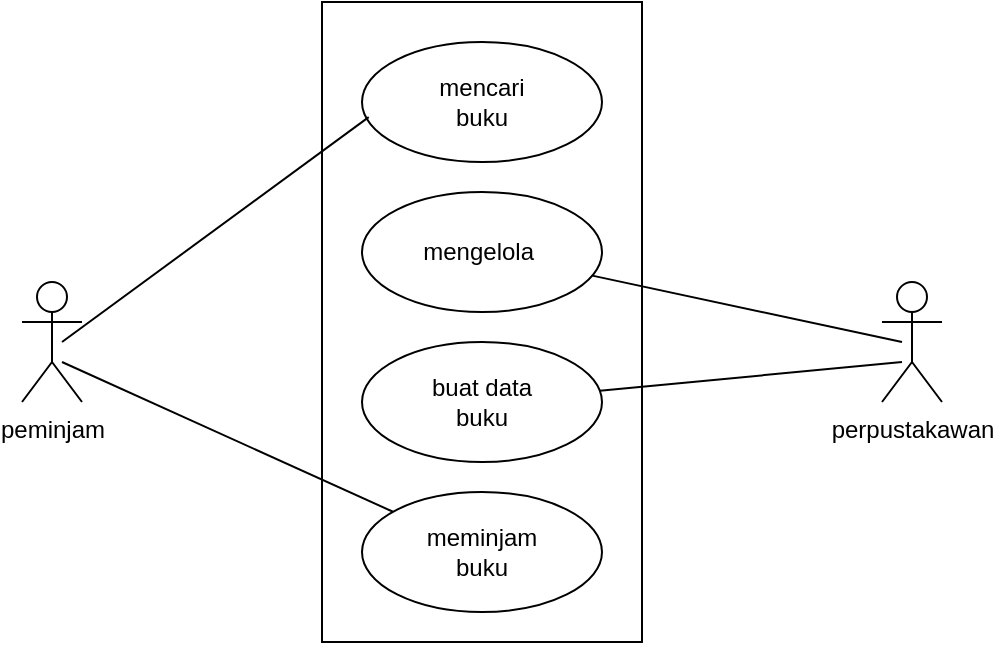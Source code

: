 <mxfile version="22.0.4" type="github">
  <diagram name="Page-1" id="dPCbYuaWuhlfTNjLfLHo">
    <mxGraphModel dx="607" dy="330" grid="1" gridSize="10" guides="1" tooltips="1" connect="1" arrows="1" fold="1" page="1" pageScale="1" pageWidth="850" pageHeight="1100" math="0" shadow="0">
      <root>
        <mxCell id="0" />
        <mxCell id="1" parent="0" />
        <mxCell id="o7ukd00xAvG-NC181fnr-1" value="" style="rounded=0;whiteSpace=wrap;html=1;" vertex="1" parent="1">
          <mxGeometry x="360" y="80" width="160" height="320" as="geometry" />
        </mxCell>
        <mxCell id="o7ukd00xAvG-NC181fnr-2" value="peminjam" style="shape=umlActor;verticalLabelPosition=bottom;verticalAlign=top;html=1;outlineConnect=0;" vertex="1" parent="1">
          <mxGeometry x="210" y="220" width="30" height="60" as="geometry" />
        </mxCell>
        <mxCell id="o7ukd00xAvG-NC181fnr-3" value="perpustakawan" style="shape=umlActor;verticalLabelPosition=bottom;verticalAlign=top;html=1;outlineConnect=0;" vertex="1" parent="1">
          <mxGeometry x="640" y="220" width="30" height="60" as="geometry" />
        </mxCell>
        <mxCell id="o7ukd00xAvG-NC181fnr-6" value="" style="ellipse;whiteSpace=wrap;html=1;" vertex="1" parent="1">
          <mxGeometry x="380" y="100" width="120" height="60" as="geometry" />
        </mxCell>
        <mxCell id="o7ukd00xAvG-NC181fnr-8" value="" style="ellipse;whiteSpace=wrap;html=1;" vertex="1" parent="1">
          <mxGeometry x="380" y="175" width="120" height="60" as="geometry" />
        </mxCell>
        <mxCell id="o7ukd00xAvG-NC181fnr-9" value="" style="ellipse;whiteSpace=wrap;html=1;" vertex="1" parent="1">
          <mxGeometry x="380" y="250" width="120" height="60" as="geometry" />
        </mxCell>
        <mxCell id="o7ukd00xAvG-NC181fnr-10" value="" style="ellipse;whiteSpace=wrap;html=1;" vertex="1" parent="1">
          <mxGeometry x="380" y="325" width="120" height="60" as="geometry" />
        </mxCell>
        <mxCell id="o7ukd00xAvG-NC181fnr-11" value="mencari buku" style="text;html=1;strokeColor=none;fillColor=none;align=center;verticalAlign=middle;whiteSpace=wrap;rounded=0;" vertex="1" parent="1">
          <mxGeometry x="410" y="115" width="60" height="30" as="geometry" />
        </mxCell>
        <mxCell id="o7ukd00xAvG-NC181fnr-12" value="buat data buku" style="text;html=1;strokeColor=none;fillColor=none;align=center;verticalAlign=middle;whiteSpace=wrap;rounded=0;" vertex="1" parent="1">
          <mxGeometry x="410" y="265" width="60" height="30" as="geometry" />
        </mxCell>
        <mxCell id="o7ukd00xAvG-NC181fnr-13" value="meminjam buku" style="text;html=1;strokeColor=none;fillColor=none;align=center;verticalAlign=middle;whiteSpace=wrap;rounded=0;" vertex="1" parent="1">
          <mxGeometry x="410" y="340" width="60" height="30" as="geometry" />
        </mxCell>
        <mxCell id="o7ukd00xAvG-NC181fnr-14" value="mengelola&amp;nbsp;" style="text;html=1;strokeColor=none;fillColor=none;align=center;verticalAlign=middle;whiteSpace=wrap;rounded=0;" vertex="1" parent="1">
          <mxGeometry x="410" y="190" width="60" height="30" as="geometry" />
        </mxCell>
        <mxCell id="o7ukd00xAvG-NC181fnr-15" value="" style="endArrow=none;html=1;rounded=0;" edge="1" parent="1" source="o7ukd00xAvG-NC181fnr-10">
          <mxGeometry width="50" height="50" relative="1" as="geometry">
            <mxPoint x="450" y="350" as="sourcePoint" />
            <mxPoint x="230" y="260" as="targetPoint" />
            <Array as="points">
              <mxPoint x="230" y="260" />
            </Array>
          </mxGeometry>
        </mxCell>
        <mxCell id="o7ukd00xAvG-NC181fnr-16" value="" style="endArrow=none;html=1;rounded=0;entryX=0.028;entryY=0.626;entryDx=0;entryDy=0;entryPerimeter=0;" edge="1" parent="1" target="o7ukd00xAvG-NC181fnr-6">
          <mxGeometry width="50" height="50" relative="1" as="geometry">
            <mxPoint x="230" y="250" as="sourcePoint" />
            <mxPoint x="500" y="300" as="targetPoint" />
            <Array as="points">
              <mxPoint x="230" y="250" />
            </Array>
          </mxGeometry>
        </mxCell>
        <mxCell id="o7ukd00xAvG-NC181fnr-17" value="" style="endArrow=none;html=1;rounded=0;" edge="1" parent="1" source="o7ukd00xAvG-NC181fnr-9">
          <mxGeometry width="50" height="50" relative="1" as="geometry">
            <mxPoint x="450" y="350" as="sourcePoint" />
            <mxPoint x="650" y="260" as="targetPoint" />
            <Array as="points">
              <mxPoint x="650" y="260" />
            </Array>
          </mxGeometry>
        </mxCell>
        <mxCell id="o7ukd00xAvG-NC181fnr-18" value="" style="endArrow=none;html=1;rounded=0;" edge="1" parent="1" source="o7ukd00xAvG-NC181fnr-8">
          <mxGeometry width="50" height="50" relative="1" as="geometry">
            <mxPoint x="450" y="190" as="sourcePoint" />
            <mxPoint x="650" y="250" as="targetPoint" />
            <Array as="points">
              <mxPoint x="650" y="250" />
            </Array>
          </mxGeometry>
        </mxCell>
      </root>
    </mxGraphModel>
  </diagram>
</mxfile>
